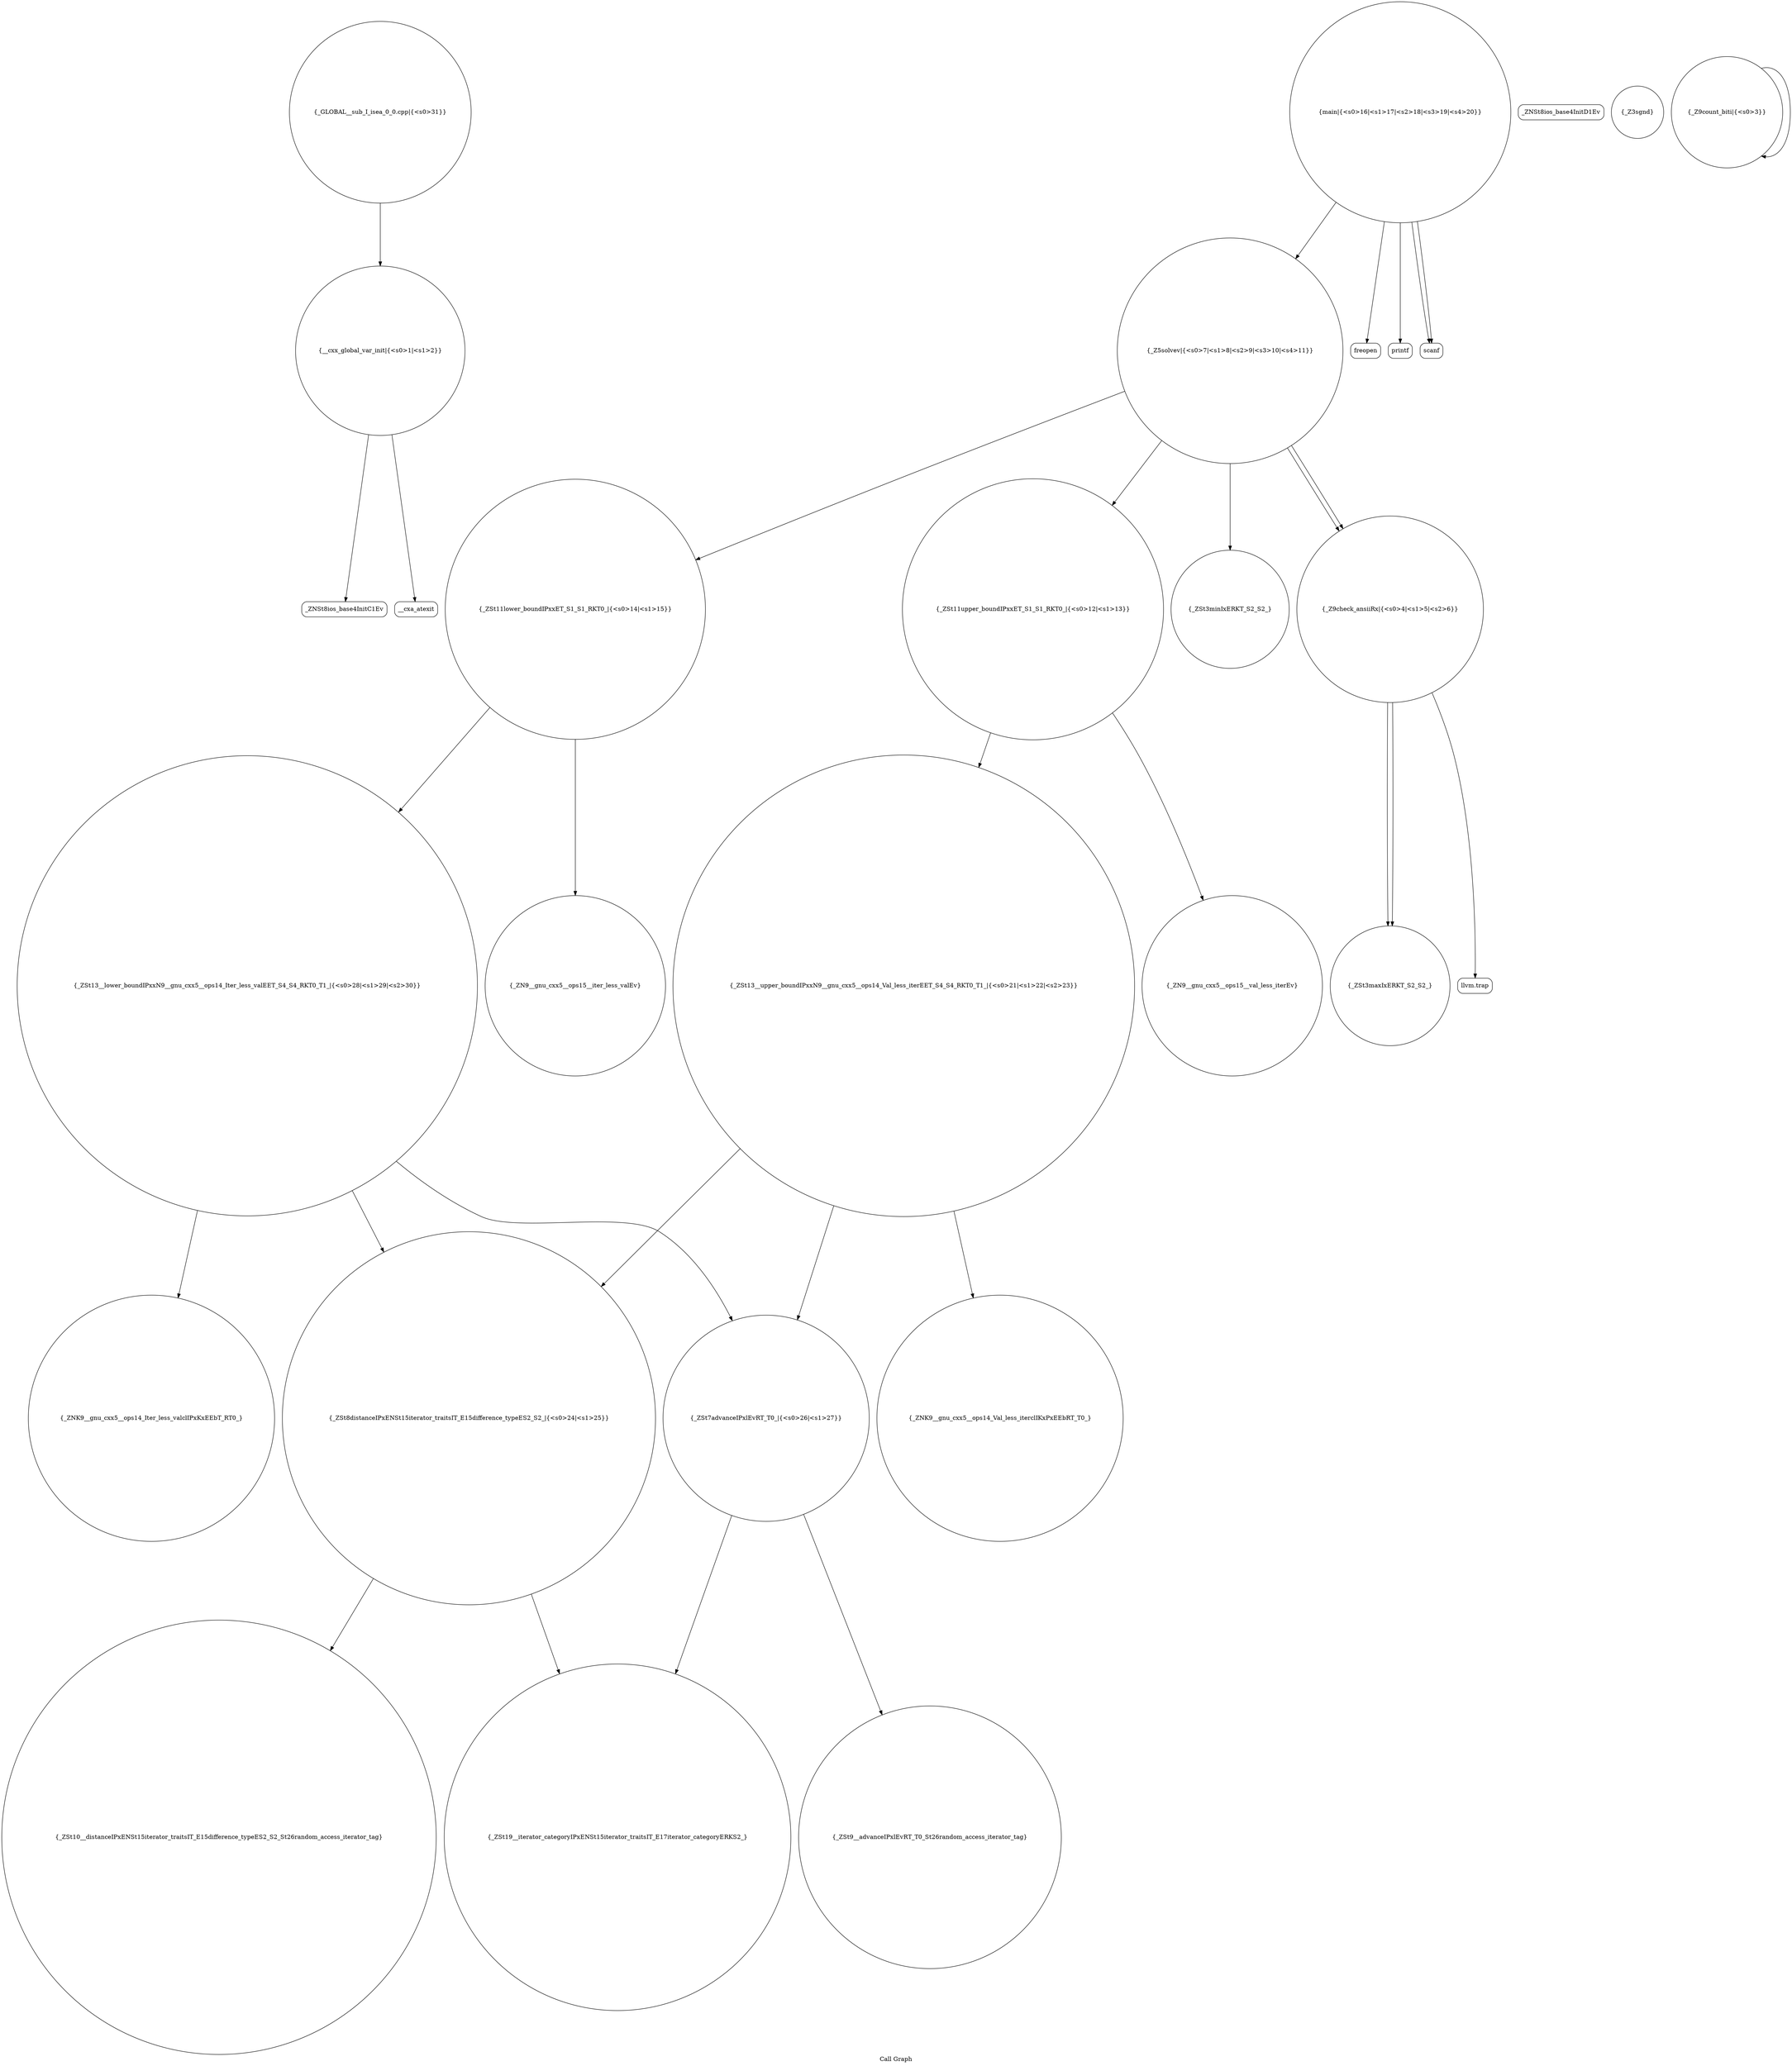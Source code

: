 digraph "Call Graph" {
	label="Call Graph";

	Node0x55d5a1482ca0 [shape=record,shape=circle,label="{__cxx_global_var_init|{<s0>1|<s1>2}}"];
	Node0x55d5a1482ca0:s0 -> Node0x55d5a1483130[color=black];
	Node0x55d5a1482ca0:s1 -> Node0x55d5a1483230[color=black];
	Node0x55d5a1483db0 [shape=record,shape=circle,label="{_ZN9__gnu_cxx5__ops15__iter_less_valEv}"];
	Node0x55d5a1483430 [shape=record,shape=circle,label="{_ZSt3maxIxERKT_S2_S2_}"];
	Node0x55d5a14837b0 [shape=record,shape=Mrecord,label="{freopen}"];
	Node0x55d5a1483b30 [shape=record,shape=circle,label="{_ZNK9__gnu_cxx5__ops14_Val_less_iterclIKxPxEEbRT_T0_}"];
	Node0x55d5a14831b0 [shape=record,shape=Mrecord,label="{_ZNSt8ios_base4InitD1Ev}"];
	Node0x55d5a1483eb0 [shape=record,shape=circle,label="{_GLOBAL__sub_I_isea_0_0.cpp|{<s0>31}}"];
	Node0x55d5a1483eb0:s0 -> Node0x55d5a1482ca0[color=black];
	Node0x55d5a1483530 [shape=record,shape=circle,label="{_Z5solvev|{<s0>7|<s1>8|<s2>9|<s3>10|<s4>11}}"];
	Node0x55d5a1483530:s0 -> Node0x55d5a14835b0[color=black];
	Node0x55d5a1483530:s1 -> Node0x55d5a1483630[color=black];
	Node0x55d5a1483530:s2 -> Node0x55d5a14833b0[color=black];
	Node0x55d5a1483530:s3 -> Node0x55d5a14836b0[color=black];
	Node0x55d5a1483530:s4 -> Node0x55d5a14833b0[color=black];
	Node0x55d5a14838b0 [shape=record,shape=Mrecord,label="{printf}"];
	Node0x55d5a1483c30 [shape=record,shape=circle,label="{_ZSt19__iterator_categoryIPxENSt15iterator_traitsIT_E17iterator_categoryERKS2_}"];
	Node0x55d5a14832b0 [shape=record,shape=circle,label="{_Z3sgnd}"];
	Node0x55d5a1483630 [shape=record,shape=circle,label="{_ZSt11upper_boundIPxxET_S1_S1_RKT0_|{<s0>12|<s1>13}}"];
	Node0x55d5a1483630:s0 -> Node0x55d5a14839b0[color=black];
	Node0x55d5a1483630:s1 -> Node0x55d5a1483930[color=black];
	Node0x55d5a14839b0 [shape=record,shape=circle,label="{_ZN9__gnu_cxx5__ops15__val_less_iterEv}"];
	Node0x55d5a1483d30 [shape=record,shape=circle,label="{_ZSt13__lower_boundIPxxN9__gnu_cxx5__ops14_Iter_less_valEET_S4_S4_RKT0_T1_|{<s0>28|<s1>29|<s2>30}}"];
	Node0x55d5a1483d30:s0 -> Node0x55d5a1483a30[color=black];
	Node0x55d5a1483d30:s1 -> Node0x55d5a1483ab0[color=black];
	Node0x55d5a1483d30:s2 -> Node0x55d5a1483e30[color=black];
	Node0x55d5a14833b0 [shape=record,shape=circle,label="{_Z9check_ansiiRx|{<s0>4|<s1>5|<s2>6}}"];
	Node0x55d5a14833b0:s0 -> Node0x55d5a1483430[color=black];
	Node0x55d5a14833b0:s1 -> Node0x55d5a1483430[color=black];
	Node0x55d5a14833b0:s2 -> Node0x55d5a14834b0[color=black];
	Node0x55d5a1483730 [shape=record,shape=circle,label="{main|{<s0>16|<s1>17|<s2>18|<s3>19|<s4>20}}"];
	Node0x55d5a1483730:s0 -> Node0x55d5a14837b0[color=black];
	Node0x55d5a1483730:s1 -> Node0x55d5a1483830[color=black];
	Node0x55d5a1483730:s2 -> Node0x55d5a1483830[color=black];
	Node0x55d5a1483730:s3 -> Node0x55d5a1483530[color=black];
	Node0x55d5a1483730:s4 -> Node0x55d5a14838b0[color=black];
	Node0x55d5a1483ab0 [shape=record,shape=circle,label="{_ZSt7advanceIPxlEvRT_T0_|{<s0>26|<s1>27}}"];
	Node0x55d5a1483ab0:s0 -> Node0x55d5a1483c30[color=black];
	Node0x55d5a1483ab0:s1 -> Node0x55d5a1483cb0[color=black];
	Node0x55d5a1483130 [shape=record,shape=Mrecord,label="{_ZNSt8ios_base4InitC1Ev}"];
	Node0x55d5a1483e30 [shape=record,shape=circle,label="{_ZNK9__gnu_cxx5__ops14_Iter_less_valclIPxKxEEbT_RT0_}"];
	Node0x55d5a14834b0 [shape=record,shape=Mrecord,label="{llvm.trap}"];
	Node0x55d5a1483830 [shape=record,shape=Mrecord,label="{scanf}"];
	Node0x55d5a1483bb0 [shape=record,shape=circle,label="{_ZSt10__distanceIPxENSt15iterator_traitsIT_E15difference_typeES2_S2_St26random_access_iterator_tag}"];
	Node0x55d5a1483230 [shape=record,shape=Mrecord,label="{__cxa_atexit}"];
	Node0x55d5a14835b0 [shape=record,shape=circle,label="{_ZSt3minIxERKT_S2_S2_}"];
	Node0x55d5a1483930 [shape=record,shape=circle,label="{_ZSt13__upper_boundIPxxN9__gnu_cxx5__ops14_Val_less_iterEET_S4_S4_RKT0_T1_|{<s0>21|<s1>22|<s2>23}}"];
	Node0x55d5a1483930:s0 -> Node0x55d5a1483a30[color=black];
	Node0x55d5a1483930:s1 -> Node0x55d5a1483ab0[color=black];
	Node0x55d5a1483930:s2 -> Node0x55d5a1483b30[color=black];
	Node0x55d5a1483cb0 [shape=record,shape=circle,label="{_ZSt9__advanceIPxlEvRT_T0_St26random_access_iterator_tag}"];
	Node0x55d5a1483330 [shape=record,shape=circle,label="{_Z9count_biti|{<s0>3}}"];
	Node0x55d5a1483330:s0 -> Node0x55d5a1483330[color=black];
	Node0x55d5a14836b0 [shape=record,shape=circle,label="{_ZSt11lower_boundIPxxET_S1_S1_RKT0_|{<s0>14|<s1>15}}"];
	Node0x55d5a14836b0:s0 -> Node0x55d5a1483db0[color=black];
	Node0x55d5a14836b0:s1 -> Node0x55d5a1483d30[color=black];
	Node0x55d5a1483a30 [shape=record,shape=circle,label="{_ZSt8distanceIPxENSt15iterator_traitsIT_E15difference_typeES2_S2_|{<s0>24|<s1>25}}"];
	Node0x55d5a1483a30:s0 -> Node0x55d5a1483c30[color=black];
	Node0x55d5a1483a30:s1 -> Node0x55d5a1483bb0[color=black];
}

